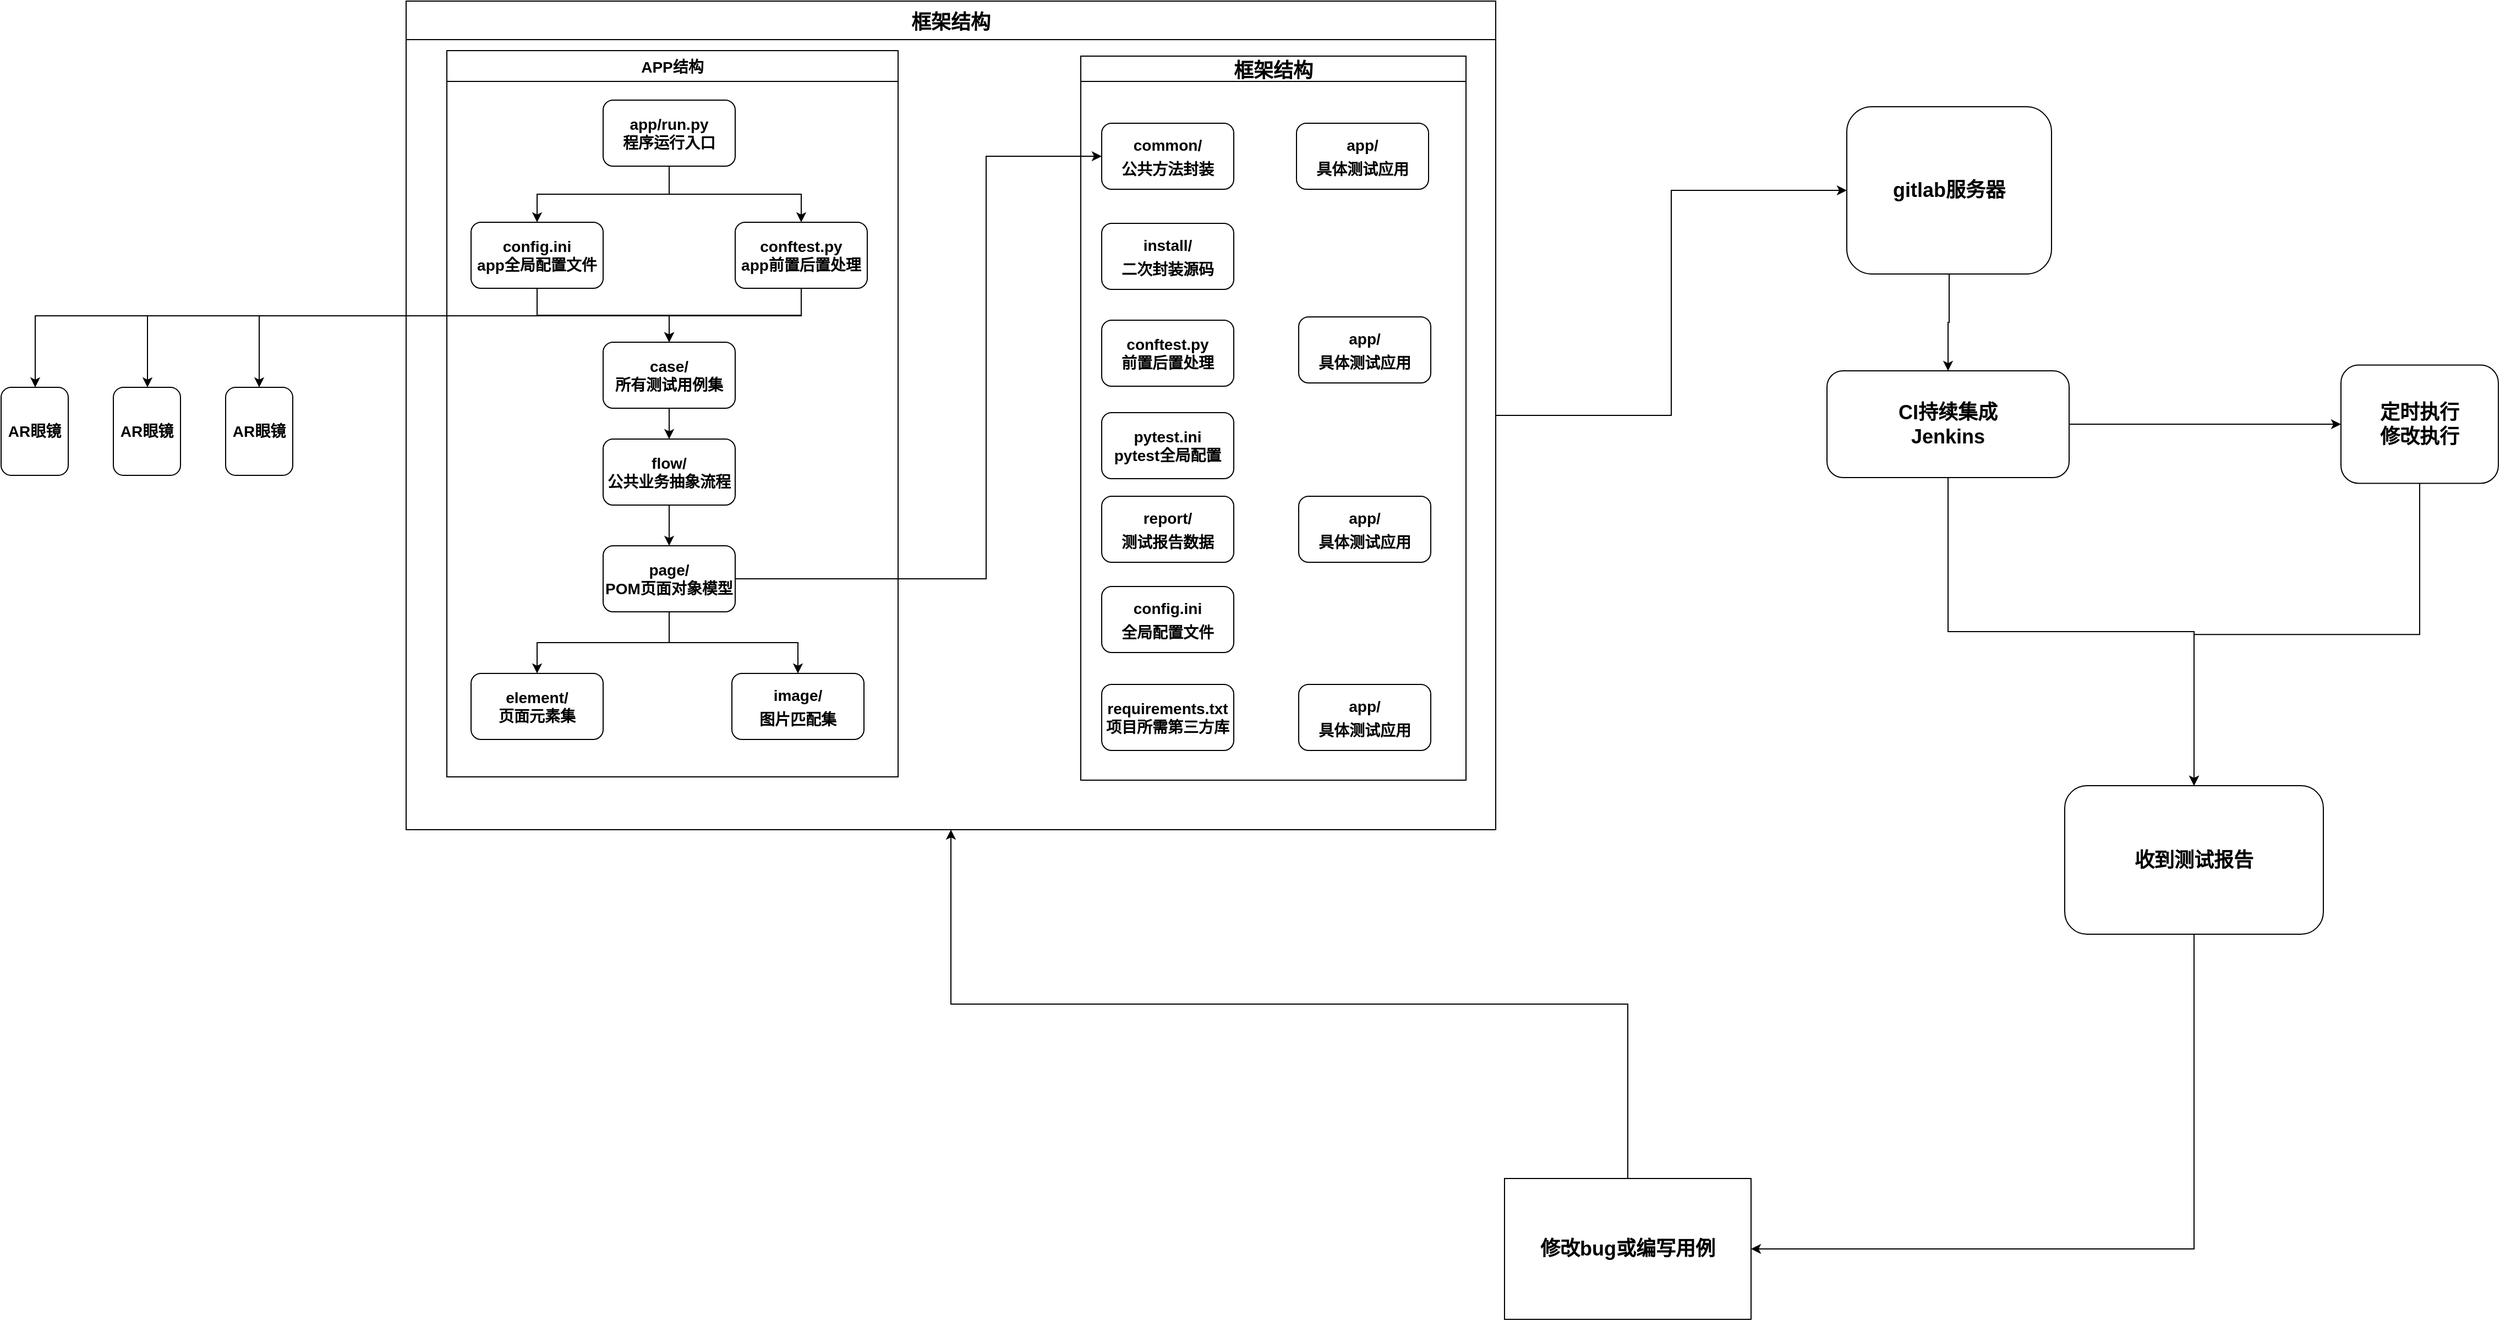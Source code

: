<mxfile version="17.4.6" type="github">
  <diagram id="C5RBs43oDa-KdzZeNtuy" name="Page-1">
    <mxGraphModel dx="3022" dy="1447" grid="0" gridSize="10" guides="1" tooltips="1" connect="1" arrows="1" fold="1" page="1" pageScale="1" pageWidth="1169" pageHeight="1654" math="0" shadow="0">
      <root>
        <mxCell id="WIyWlLk6GJQsqaUBKTNV-0" />
        <mxCell id="WIyWlLk6GJQsqaUBKTNV-1" parent="WIyWlLk6GJQsqaUBKTNV-0" />
        <mxCell id="KldV-UdYdAW6FQme_F-Q-122" style="edgeStyle=orthogonalEdgeStyle;rounded=0;orthogonalLoop=1;jettySize=auto;html=1;exitX=1;exitY=0.5;exitDx=0;exitDy=0;entryX=0;entryY=0.5;entryDx=0;entryDy=0;fontSize=18;" parent="WIyWlLk6GJQsqaUBKTNV-1" source="KldV-UdYdAW6FQme_F-Q-83" target="KldV-UdYdAW6FQme_F-Q-121" edge="1">
          <mxGeometry relative="1" as="geometry" />
        </mxCell>
        <mxCell id="KldV-UdYdAW6FQme_F-Q-83" value="框架结构" style="swimlane;fontSize=18;startSize=35;" parent="WIyWlLk6GJQsqaUBKTNV-1" vertex="1">
          <mxGeometry x="419" y="35" width="990" height="753" as="geometry">
            <mxRectangle x="172" y="885" width="146" height="23" as="alternateBounds" />
          </mxGeometry>
        </mxCell>
        <mxCell id="KldV-UdYdAW6FQme_F-Q-85" value="框架结构" style="swimlane;fontSize=18;" parent="KldV-UdYdAW6FQme_F-Q-83" vertex="1">
          <mxGeometry x="613" y="50" width="350" height="658" as="geometry">
            <mxRectangle x="840" y="181" width="99" height="26" as="alternateBounds" />
          </mxGeometry>
        </mxCell>
        <mxCell id="KldV-UdYdAW6FQme_F-Q-86" value="&lt;font style=&quot;font-size: 14px&quot;&gt;&lt;b&gt;common/&lt;br&gt;公共方法封装&lt;/b&gt;&lt;/font&gt;" style="rounded=1;whiteSpace=wrap;html=1;fontSize=18;" parent="KldV-UdYdAW6FQme_F-Q-85" vertex="1">
          <mxGeometry x="19" y="61" width="120" height="60" as="geometry" />
        </mxCell>
        <mxCell id="KldV-UdYdAW6FQme_F-Q-87" value="&lt;b&gt;&lt;font style=&quot;font-size: 14px&quot;&gt;install/&lt;br&gt;二次封装源码&lt;/font&gt;&lt;/b&gt;" style="rounded=1;whiteSpace=wrap;html=1;fontSize=18;" parent="KldV-UdYdAW6FQme_F-Q-85" vertex="1">
          <mxGeometry x="19" y="152" width="120" height="60" as="geometry" />
        </mxCell>
        <mxCell id="KldV-UdYdAW6FQme_F-Q-88" value="&lt;b&gt;&lt;font style=&quot;font-size: 14px&quot;&gt;report/&lt;br&gt;测试报告数据&lt;/font&gt;&lt;/b&gt;" style="rounded=1;whiteSpace=wrap;html=1;fontSize=18;" parent="KldV-UdYdAW6FQme_F-Q-85" vertex="1">
          <mxGeometry x="19" y="400" width="120" height="60" as="geometry" />
        </mxCell>
        <mxCell id="KldV-UdYdAW6FQme_F-Q-89" value="&lt;font style=&quot;font-size: 14px&quot;&gt;&lt;b&gt;app/&lt;br&gt;具体测试应用&lt;/b&gt;&lt;/font&gt;" style="rounded=1;whiteSpace=wrap;html=1;fontSize=18;" parent="KldV-UdYdAW6FQme_F-Q-85" vertex="1">
          <mxGeometry x="198" y="237" width="120" height="60" as="geometry" />
        </mxCell>
        <mxCell id="KldV-UdYdAW6FQme_F-Q-90" value="&lt;font style=&quot;font-size: 14px&quot;&gt;&lt;b&gt;config.ini&lt;br&gt;全局配置文件&lt;/b&gt;&lt;/font&gt;" style="rounded=1;whiteSpace=wrap;html=1;fontSize=18;" parent="KldV-UdYdAW6FQme_F-Q-85" vertex="1">
          <mxGeometry x="19" y="482" width="120" height="60" as="geometry" />
        </mxCell>
        <mxCell id="KldV-UdYdAW6FQme_F-Q-91" value="&lt;b&gt;&lt;font style=&quot;font-size: 14px&quot;&gt;conftest.py&lt;br&gt;前置后置处理&lt;/font&gt;&lt;/b&gt;" style="whiteSpace=wrap;html=1;rounded=1;" parent="KldV-UdYdAW6FQme_F-Q-85" vertex="1">
          <mxGeometry x="19" y="240" width="120" height="60" as="geometry" />
        </mxCell>
        <mxCell id="KldV-UdYdAW6FQme_F-Q-92" value="&lt;b&gt;&lt;font style=&quot;font-size: 14px&quot;&gt;pytest.ini&lt;br&gt;pytest全局配置&lt;/font&gt;&lt;/b&gt;" style="whiteSpace=wrap;html=1;rounded=1;" parent="KldV-UdYdAW6FQme_F-Q-85" vertex="1">
          <mxGeometry x="19" y="324" width="120" height="60" as="geometry" />
        </mxCell>
        <mxCell id="KldV-UdYdAW6FQme_F-Q-93" value="&lt;b&gt;&lt;font style=&quot;font-size: 14px&quot;&gt;requirements.txt&lt;br&gt;项目所需第三方库&lt;/font&gt;&lt;/b&gt;" style="whiteSpace=wrap;html=1;rounded=1;" parent="KldV-UdYdAW6FQme_F-Q-85" vertex="1">
          <mxGeometry x="19" y="571" width="120" height="60" as="geometry" />
        </mxCell>
        <mxCell id="KldV-UdYdAW6FQme_F-Q-94" value="&lt;font style=&quot;font-size: 14px&quot;&gt;&lt;b&gt;app/&lt;br&gt;具体测试应用&lt;/b&gt;&lt;/font&gt;" style="rounded=1;whiteSpace=wrap;html=1;fontSize=18;" parent="KldV-UdYdAW6FQme_F-Q-85" vertex="1">
          <mxGeometry x="196" y="61" width="120" height="60" as="geometry" />
        </mxCell>
        <mxCell id="KldV-UdYdAW6FQme_F-Q-95" value="&lt;font style=&quot;font-size: 14px&quot;&gt;&lt;b&gt;app/&lt;br&gt;具体测试应用&lt;/b&gt;&lt;/font&gt;" style="rounded=1;whiteSpace=wrap;html=1;fontSize=18;" parent="KldV-UdYdAW6FQme_F-Q-85" vertex="1">
          <mxGeometry x="198" y="571" width="120" height="60" as="geometry" />
        </mxCell>
        <mxCell id="KldV-UdYdAW6FQme_F-Q-96" value="&lt;font style=&quot;font-size: 14px&quot;&gt;&lt;b&gt;app/&lt;br&gt;具体测试应用&lt;/b&gt;&lt;/font&gt;" style="rounded=1;whiteSpace=wrap;html=1;fontSize=18;" parent="KldV-UdYdAW6FQme_F-Q-85" vertex="1">
          <mxGeometry x="198" y="400" width="120" height="60" as="geometry" />
        </mxCell>
        <mxCell id="KldV-UdYdAW6FQme_F-Q-97" value="APP结构" style="swimlane;fontSize=14;startSize=28;" parent="KldV-UdYdAW6FQme_F-Q-83" vertex="1">
          <mxGeometry x="37" y="45" width="410" height="660" as="geometry">
            <mxRectangle x="356" y="832" width="146" height="23" as="alternateBounds" />
          </mxGeometry>
        </mxCell>
        <mxCell id="KldV-UdYdAW6FQme_F-Q-98" value="&lt;font style=&quot;font-size: 14px&quot;&gt;&lt;b&gt;app/run.py&lt;br&gt;程序运行入口&lt;/b&gt;&lt;/font&gt;" style="rounded=1;whiteSpace=wrap;html=1;" parent="KldV-UdYdAW6FQme_F-Q-97" vertex="1">
          <mxGeometry x="142" y="45" width="120" height="60" as="geometry" />
        </mxCell>
        <mxCell id="KldV-UdYdAW6FQme_F-Q-99" value="" style="edgeStyle=orthogonalEdgeStyle;rounded=0;orthogonalLoop=1;jettySize=auto;html=1;fontSize=14;" parent="KldV-UdYdAW6FQme_F-Q-97" source="KldV-UdYdAW6FQme_F-Q-100" target="KldV-UdYdAW6FQme_F-Q-111" edge="1">
          <mxGeometry relative="1" as="geometry" />
        </mxCell>
        <mxCell id="KldV-UdYdAW6FQme_F-Q-100" value="&lt;font style=&quot;font-size: 14px&quot;&gt;&lt;b&gt;case/&lt;br&gt;所有测试用例集&lt;/b&gt;&lt;/font&gt;" style="whiteSpace=wrap;html=1;rounded=1;" parent="KldV-UdYdAW6FQme_F-Q-97" vertex="1">
          <mxGeometry x="142" y="265" width="120" height="60" as="geometry" />
        </mxCell>
        <mxCell id="KldV-UdYdAW6FQme_F-Q-101" style="edgeStyle=orthogonalEdgeStyle;rounded=0;orthogonalLoop=1;jettySize=auto;html=1;exitX=0.5;exitY=1;exitDx=0;exitDy=0;entryX=0.5;entryY=0;entryDx=0;entryDy=0;fontSize=14;" parent="KldV-UdYdAW6FQme_F-Q-97" source="KldV-UdYdAW6FQme_F-Q-103" target="KldV-UdYdAW6FQme_F-Q-112" edge="1">
          <mxGeometry relative="1" as="geometry" />
        </mxCell>
        <mxCell id="KldV-UdYdAW6FQme_F-Q-102" style="edgeStyle=orthogonalEdgeStyle;rounded=0;orthogonalLoop=1;jettySize=auto;html=1;exitX=0.5;exitY=1;exitDx=0;exitDy=0;fontSize=14;" parent="KldV-UdYdAW6FQme_F-Q-97" source="KldV-UdYdAW6FQme_F-Q-103" target="KldV-UdYdAW6FQme_F-Q-113" edge="1">
          <mxGeometry relative="1" as="geometry" />
        </mxCell>
        <mxCell id="KldV-UdYdAW6FQme_F-Q-103" value="&lt;font style=&quot;font-size: 14px&quot;&gt;&lt;b&gt;page/&lt;br&gt;POM页面对象模型&lt;/b&gt;&lt;/font&gt;" style="whiteSpace=wrap;html=1;rounded=1;" parent="KldV-UdYdAW6FQme_F-Q-97" vertex="1">
          <mxGeometry x="142" y="450" width="120" height="60" as="geometry" />
        </mxCell>
        <mxCell id="KldV-UdYdAW6FQme_F-Q-104" style="edgeStyle=orthogonalEdgeStyle;rounded=0;orthogonalLoop=1;jettySize=auto;html=1;exitX=0.5;exitY=1;exitDx=0;exitDy=0;fontSize=18;" parent="KldV-UdYdAW6FQme_F-Q-97" source="KldV-UdYdAW6FQme_F-Q-105" target="KldV-UdYdAW6FQme_F-Q-100" edge="1">
          <mxGeometry relative="1" as="geometry" />
        </mxCell>
        <mxCell id="KldV-UdYdAW6FQme_F-Q-105" value="&lt;font style=&quot;font-size: 14px&quot;&gt;&lt;b&gt;config.ini&lt;br&gt;app全局配置文件&lt;/b&gt;&lt;/font&gt;" style="whiteSpace=wrap;html=1;rounded=1;" parent="KldV-UdYdAW6FQme_F-Q-97" vertex="1">
          <mxGeometry x="22" y="156" width="120" height="60" as="geometry" />
        </mxCell>
        <mxCell id="KldV-UdYdAW6FQme_F-Q-106" value="" style="edgeStyle=orthogonalEdgeStyle;rounded=0;orthogonalLoop=1;jettySize=auto;html=1;fontSize=18;" parent="KldV-UdYdAW6FQme_F-Q-97" source="KldV-UdYdAW6FQme_F-Q-98" target="KldV-UdYdAW6FQme_F-Q-105" edge="1">
          <mxGeometry relative="1" as="geometry" />
        </mxCell>
        <mxCell id="KldV-UdYdAW6FQme_F-Q-107" style="edgeStyle=orthogonalEdgeStyle;rounded=0;orthogonalLoop=1;jettySize=auto;html=1;exitX=0.5;exitY=1;exitDx=0;exitDy=0;fontSize=18;" parent="KldV-UdYdAW6FQme_F-Q-97" source="KldV-UdYdAW6FQme_F-Q-108" target="KldV-UdYdAW6FQme_F-Q-100" edge="1">
          <mxGeometry relative="1" as="geometry" />
        </mxCell>
        <mxCell id="KldV-UdYdAW6FQme_F-Q-108" value="&lt;font style=&quot;font-size: 14px&quot;&gt;&lt;b&gt;conftest.py&lt;br&gt;app前置后置处理&lt;/b&gt;&lt;/font&gt;" style="whiteSpace=wrap;html=1;rounded=1;" parent="KldV-UdYdAW6FQme_F-Q-97" vertex="1">
          <mxGeometry x="262" y="156" width="120" height="60" as="geometry" />
        </mxCell>
        <mxCell id="KldV-UdYdAW6FQme_F-Q-109" style="edgeStyle=orthogonalEdgeStyle;rounded=0;orthogonalLoop=1;jettySize=auto;html=1;exitX=0.5;exitY=1;exitDx=0;exitDy=0;fontSize=18;" parent="KldV-UdYdAW6FQme_F-Q-97" source="KldV-UdYdAW6FQme_F-Q-98" target="KldV-UdYdAW6FQme_F-Q-108" edge="1">
          <mxGeometry relative="1" as="geometry" />
        </mxCell>
        <mxCell id="KldV-UdYdAW6FQme_F-Q-110" value="" style="edgeStyle=orthogonalEdgeStyle;rounded=0;orthogonalLoop=1;jettySize=auto;html=1;fontSize=14;" parent="KldV-UdYdAW6FQme_F-Q-97" source="KldV-UdYdAW6FQme_F-Q-111" target="KldV-UdYdAW6FQme_F-Q-103" edge="1">
          <mxGeometry relative="1" as="geometry" />
        </mxCell>
        <mxCell id="KldV-UdYdAW6FQme_F-Q-111" value="&lt;font style=&quot;font-size: 14px&quot;&gt;&lt;b&gt;flow/&lt;br&gt;公共业务抽象流程&lt;/b&gt;&lt;/font&gt;" style="whiteSpace=wrap;html=1;rounded=1;" parent="KldV-UdYdAW6FQme_F-Q-97" vertex="1">
          <mxGeometry x="142" y="353" width="120" height="60" as="geometry" />
        </mxCell>
        <mxCell id="KldV-UdYdAW6FQme_F-Q-112" value="&lt;font style=&quot;font-size: 14px&quot;&gt;&lt;b&gt;element/&lt;br&gt;页面元素集&lt;/b&gt;&lt;/font&gt;" style="whiteSpace=wrap;html=1;rounded=1;" parent="KldV-UdYdAW6FQme_F-Q-97" vertex="1">
          <mxGeometry x="22" y="566" width="120" height="60" as="geometry" />
        </mxCell>
        <mxCell id="KldV-UdYdAW6FQme_F-Q-113" value="&lt;font style=&quot;font-size: 14px&quot;&gt;&lt;b&gt;image/&lt;br&gt;图片匹配集&lt;/b&gt;&lt;/font&gt;" style="rounded=1;whiteSpace=wrap;html=1;fontSize=18;" parent="KldV-UdYdAW6FQme_F-Q-97" vertex="1">
          <mxGeometry x="259" y="566" width="120" height="60" as="geometry" />
        </mxCell>
        <mxCell id="KldV-UdYdAW6FQme_F-Q-114" value="" style="endArrow=classic;html=1;rounded=0;fontSize=14;exitX=1;exitY=0.5;exitDx=0;exitDy=0;entryX=0;entryY=0.5;entryDx=0;entryDy=0;" parent="KldV-UdYdAW6FQme_F-Q-83" source="KldV-UdYdAW6FQme_F-Q-103" target="KldV-UdYdAW6FQme_F-Q-86" edge="1">
          <mxGeometry width="50" height="50" relative="1" as="geometry">
            <mxPoint x="574" y="917" as="sourcePoint" />
            <mxPoint x="561" y="59" as="targetPoint" />
            <Array as="points">
              <mxPoint x="527" y="525" />
              <mxPoint x="527" y="141" />
            </Array>
          </mxGeometry>
        </mxCell>
        <mxCell id="KldV-UdYdAW6FQme_F-Q-118" style="edgeStyle=orthogonalEdgeStyle;rounded=0;orthogonalLoop=1;jettySize=auto;html=1;exitX=0.5;exitY=0;exitDx=0;exitDy=0;entryX=0.5;entryY=1;entryDx=0;entryDy=0;fontSize=18;" parent="WIyWlLk6GJQsqaUBKTNV-1" source="KldV-UdYdAW6FQme_F-Q-117" target="KldV-UdYdAW6FQme_F-Q-83" edge="1">
          <mxGeometry relative="1" as="geometry" />
        </mxCell>
        <mxCell id="KldV-UdYdAW6FQme_F-Q-117" value="&lt;font style=&quot;font-size: 18px&quot;&gt;&lt;b&gt;修改bug或编写用例&lt;/b&gt;&lt;/font&gt;" style="rounded=0;whiteSpace=wrap;html=1;fontSize=18;" parent="WIyWlLk6GJQsqaUBKTNV-1" vertex="1">
          <mxGeometry x="1417" y="1105" width="224" height="128" as="geometry" />
        </mxCell>
        <mxCell id="VRRvfAbfFZYEZ9n-gOxl-0" style="edgeStyle=orthogonalEdgeStyle;rounded=0;orthogonalLoop=1;jettySize=auto;html=1;exitX=0.5;exitY=1;exitDx=0;exitDy=0;entryX=1;entryY=0.5;entryDx=0;entryDy=0;" edge="1" parent="WIyWlLk6GJQsqaUBKTNV-1" source="KldV-UdYdAW6FQme_F-Q-119" target="KldV-UdYdAW6FQme_F-Q-117">
          <mxGeometry relative="1" as="geometry" />
        </mxCell>
        <mxCell id="KldV-UdYdAW6FQme_F-Q-119" value="&lt;b&gt;收到测试&lt;font style=&quot;font-size: 18px&quot;&gt;报告&lt;/font&gt;&lt;/b&gt;" style="rounded=1;whiteSpace=wrap;html=1;fontSize=18;" parent="WIyWlLk6GJQsqaUBKTNV-1" vertex="1">
          <mxGeometry x="1926" y="748" width="235" height="135" as="geometry" />
        </mxCell>
        <mxCell id="KldV-UdYdAW6FQme_F-Q-124" value="" style="edgeStyle=orthogonalEdgeStyle;rounded=0;orthogonalLoop=1;jettySize=auto;html=1;fontSize=18;" parent="WIyWlLk6GJQsqaUBKTNV-1" source="KldV-UdYdAW6FQme_F-Q-121" target="KldV-UdYdAW6FQme_F-Q-123" edge="1">
          <mxGeometry relative="1" as="geometry" />
        </mxCell>
        <mxCell id="KldV-UdYdAW6FQme_F-Q-121" value="&lt;font style=&quot;font-size: 18px&quot;&gt;&lt;b&gt;gitlab服务器&lt;/b&gt;&lt;/font&gt;" style="rounded=1;whiteSpace=wrap;html=1;fontSize=18;" parent="WIyWlLk6GJQsqaUBKTNV-1" vertex="1">
          <mxGeometry x="1728" y="131" width="186" height="152" as="geometry" />
        </mxCell>
        <mxCell id="KldV-UdYdAW6FQme_F-Q-126" value="" style="edgeStyle=orthogonalEdgeStyle;rounded=0;orthogonalLoop=1;jettySize=auto;html=1;fontSize=18;" parent="WIyWlLk6GJQsqaUBKTNV-1" source="KldV-UdYdAW6FQme_F-Q-123" target="KldV-UdYdAW6FQme_F-Q-125" edge="1">
          <mxGeometry relative="1" as="geometry" />
        </mxCell>
        <mxCell id="KldV-UdYdAW6FQme_F-Q-127" style="edgeStyle=orthogonalEdgeStyle;rounded=0;orthogonalLoop=1;jettySize=auto;html=1;exitX=0.5;exitY=1;exitDx=0;exitDy=0;fontSize=18;" parent="WIyWlLk6GJQsqaUBKTNV-1" source="KldV-UdYdAW6FQme_F-Q-123" target="KldV-UdYdAW6FQme_F-Q-119" edge="1">
          <mxGeometry relative="1" as="geometry" />
        </mxCell>
        <mxCell id="KldV-UdYdAW6FQme_F-Q-123" value="&lt;font style=&quot;font-size: 18px&quot;&gt;&lt;b&gt;CI持续集成&lt;br&gt;Jenkins&lt;/b&gt;&lt;/font&gt;" style="whiteSpace=wrap;html=1;fontSize=18;rounded=1;" parent="WIyWlLk6GJQsqaUBKTNV-1" vertex="1">
          <mxGeometry x="1710" y="371" width="220" height="97" as="geometry" />
        </mxCell>
        <mxCell id="KldV-UdYdAW6FQme_F-Q-130" style="edgeStyle=orthogonalEdgeStyle;rounded=0;orthogonalLoop=1;jettySize=auto;html=1;exitX=0.5;exitY=1;exitDx=0;exitDy=0;entryX=0.5;entryY=0;entryDx=0;entryDy=0;fontSize=18;" parent="WIyWlLk6GJQsqaUBKTNV-1" source="KldV-UdYdAW6FQme_F-Q-125" target="KldV-UdYdAW6FQme_F-Q-119" edge="1">
          <mxGeometry relative="1" as="geometry" />
        </mxCell>
        <mxCell id="KldV-UdYdAW6FQme_F-Q-125" value="&lt;b&gt;定时执行&lt;br&gt;修改执行&lt;/b&gt;" style="whiteSpace=wrap;html=1;fontSize=18;rounded=1;" parent="WIyWlLk6GJQsqaUBKTNV-1" vertex="1">
          <mxGeometry x="2177" y="365.75" width="143" height="107.5" as="geometry" />
        </mxCell>
        <mxCell id="VRRvfAbfFZYEZ9n-gOxl-1" style="edgeStyle=orthogonalEdgeStyle;rounded=0;orthogonalLoop=1;jettySize=auto;html=1;exitX=0.5;exitY=1;exitDx=0;exitDy=0;" edge="1" parent="WIyWlLk6GJQsqaUBKTNV-1" source="KldV-UdYdAW6FQme_F-Q-108" target="VRRvfAbfFZYEZ9n-gOxl-2">
          <mxGeometry relative="1" as="geometry">
            <mxPoint x="190" y="346" as="targetPoint" />
            <Array as="points">
              <mxPoint x="778" y="321" />
              <mxPoint x="82" y="321" />
            </Array>
          </mxGeometry>
        </mxCell>
        <mxCell id="VRRvfAbfFZYEZ9n-gOxl-2" value="&lt;font style=&quot;font-size: 14px&quot;&gt;&lt;b&gt;AR眼镜&lt;/b&gt;&lt;/font&gt;" style="rounded=1;whiteSpace=wrap;html=1;" vertex="1" parent="WIyWlLk6GJQsqaUBKTNV-1">
          <mxGeometry x="51" y="386" width="61" height="80" as="geometry" />
        </mxCell>
        <mxCell id="VRRvfAbfFZYEZ9n-gOxl-8" value="&lt;b style=&quot;font-size: 14px&quot;&gt;AR眼镜&lt;/b&gt;" style="rounded=1;whiteSpace=wrap;html=1;" vertex="1" parent="WIyWlLk6GJQsqaUBKTNV-1">
          <mxGeometry x="255" y="386" width="61" height="80" as="geometry" />
        </mxCell>
        <mxCell id="VRRvfAbfFZYEZ9n-gOxl-9" value="&lt;b style=&quot;font-size: 14px&quot;&gt;AR眼镜&lt;/b&gt;" style="rounded=1;whiteSpace=wrap;html=1;" vertex="1" parent="WIyWlLk6GJQsqaUBKTNV-1">
          <mxGeometry x="153" y="386" width="61" height="80" as="geometry" />
        </mxCell>
        <mxCell id="VRRvfAbfFZYEZ9n-gOxl-10" style="edgeStyle=orthogonalEdgeStyle;rounded=0;orthogonalLoop=1;jettySize=auto;html=1;exitX=0.5;exitY=1;exitDx=0;exitDy=0;entryX=0.5;entryY=0;entryDx=0;entryDy=0;" edge="1" parent="WIyWlLk6GJQsqaUBKTNV-1" source="KldV-UdYdAW6FQme_F-Q-108" target="VRRvfAbfFZYEZ9n-gOxl-8">
          <mxGeometry relative="1" as="geometry">
            <Array as="points">
              <mxPoint x="778" y="321" />
              <mxPoint x="286" y="321" />
            </Array>
          </mxGeometry>
        </mxCell>
        <mxCell id="VRRvfAbfFZYEZ9n-gOxl-11" style="edgeStyle=orthogonalEdgeStyle;rounded=0;orthogonalLoop=1;jettySize=auto;html=1;exitX=0.5;exitY=1;exitDx=0;exitDy=0;entryX=0.5;entryY=0;entryDx=0;entryDy=0;" edge="1" parent="WIyWlLk6GJQsqaUBKTNV-1" source="KldV-UdYdAW6FQme_F-Q-108" target="VRRvfAbfFZYEZ9n-gOxl-9">
          <mxGeometry relative="1" as="geometry">
            <Array as="points">
              <mxPoint x="778" y="321" />
              <mxPoint x="184" y="321" />
              <mxPoint x="184" y="386" />
            </Array>
          </mxGeometry>
        </mxCell>
      </root>
    </mxGraphModel>
  </diagram>
</mxfile>
